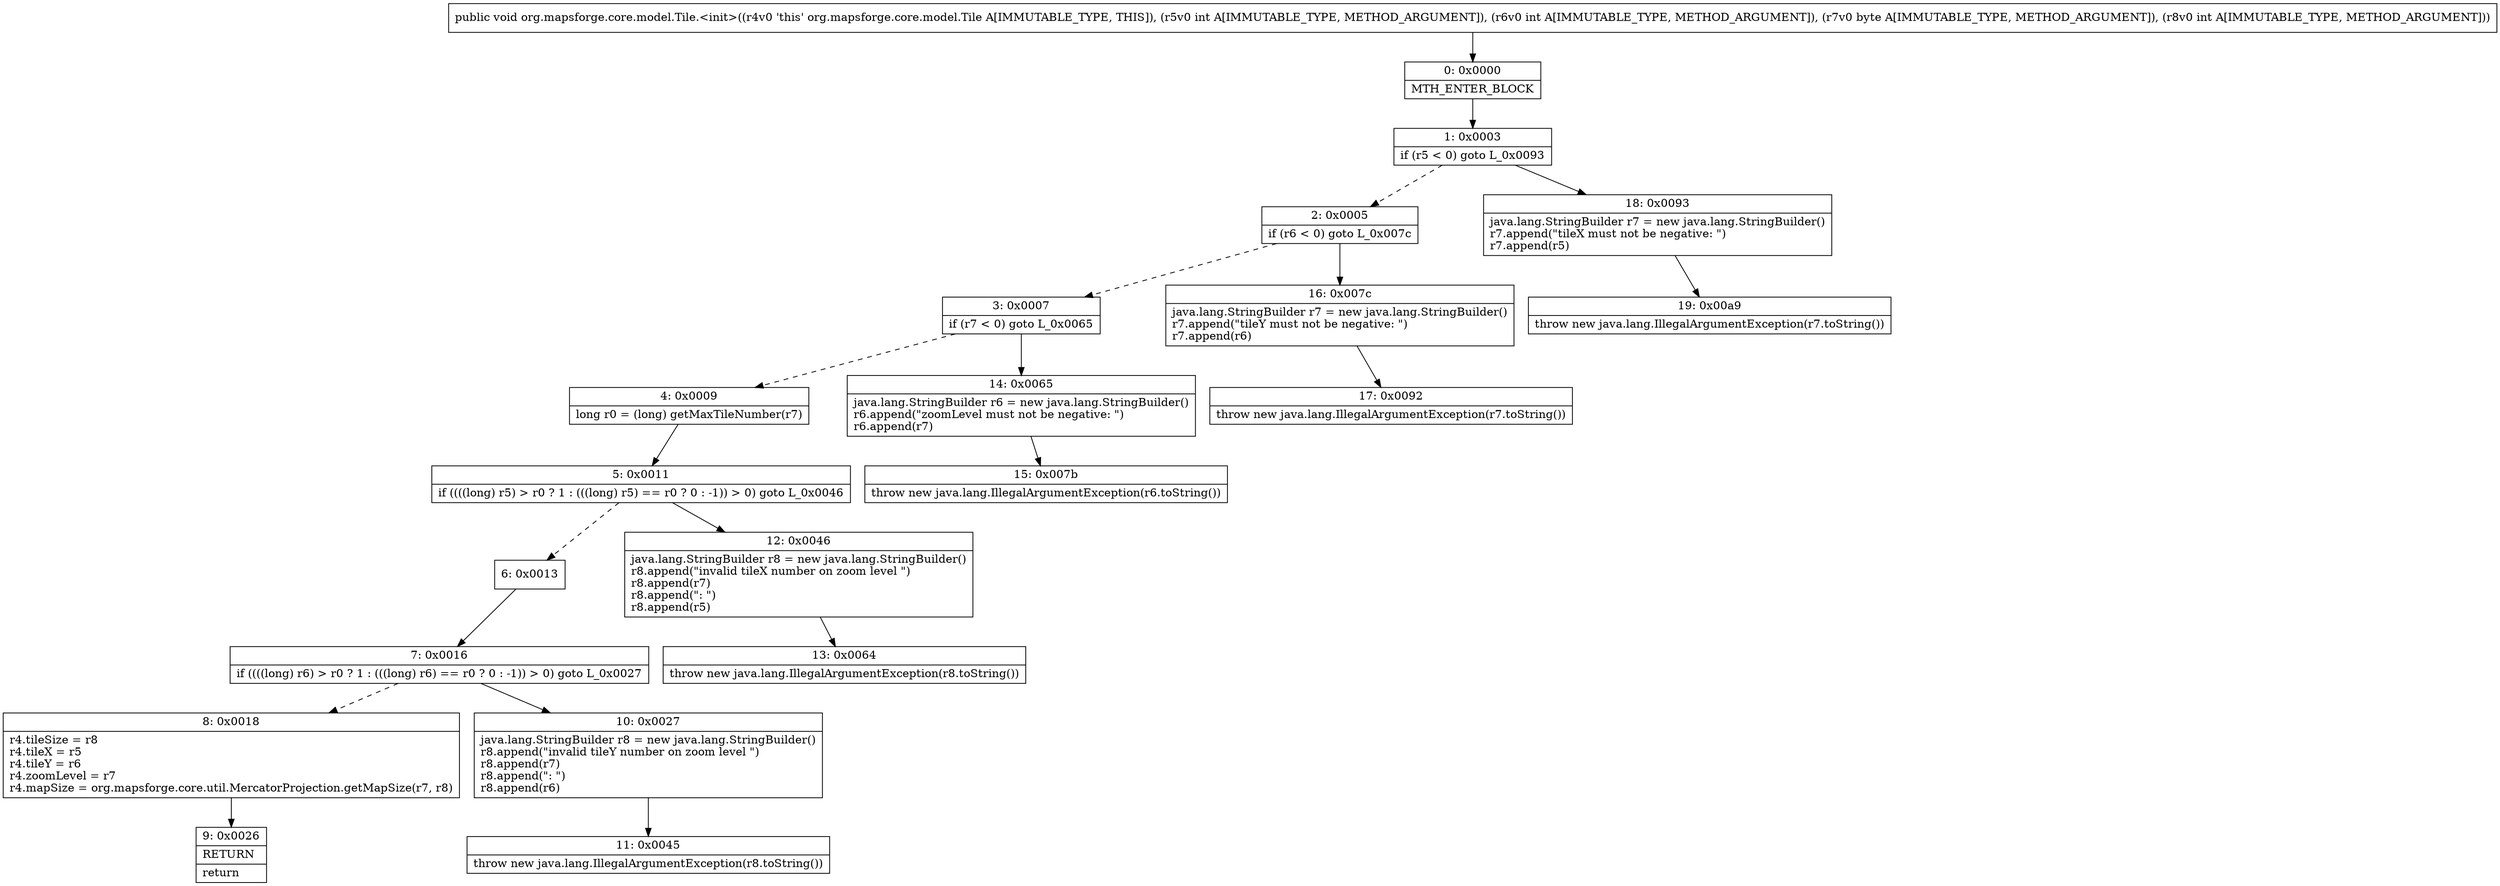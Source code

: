 digraph "CFG fororg.mapsforge.core.model.Tile.\<init\>(IIBI)V" {
Node_0 [shape=record,label="{0\:\ 0x0000|MTH_ENTER_BLOCK\l}"];
Node_1 [shape=record,label="{1\:\ 0x0003|if (r5 \< 0) goto L_0x0093\l}"];
Node_2 [shape=record,label="{2\:\ 0x0005|if (r6 \< 0) goto L_0x007c\l}"];
Node_3 [shape=record,label="{3\:\ 0x0007|if (r7 \< 0) goto L_0x0065\l}"];
Node_4 [shape=record,label="{4\:\ 0x0009|long r0 = (long) getMaxTileNumber(r7)\l}"];
Node_5 [shape=record,label="{5\:\ 0x0011|if ((((long) r5) \> r0 ? 1 : (((long) r5) == r0 ? 0 : \-1)) \> 0) goto L_0x0046\l}"];
Node_6 [shape=record,label="{6\:\ 0x0013}"];
Node_7 [shape=record,label="{7\:\ 0x0016|if ((((long) r6) \> r0 ? 1 : (((long) r6) == r0 ? 0 : \-1)) \> 0) goto L_0x0027\l}"];
Node_8 [shape=record,label="{8\:\ 0x0018|r4.tileSize = r8\lr4.tileX = r5\lr4.tileY = r6\lr4.zoomLevel = r7\lr4.mapSize = org.mapsforge.core.util.MercatorProjection.getMapSize(r7, r8)\l}"];
Node_9 [shape=record,label="{9\:\ 0x0026|RETURN\l|return\l}"];
Node_10 [shape=record,label="{10\:\ 0x0027|java.lang.StringBuilder r8 = new java.lang.StringBuilder()\lr8.append(\"invalid tileY number on zoom level \")\lr8.append(r7)\lr8.append(\": \")\lr8.append(r6)\l}"];
Node_11 [shape=record,label="{11\:\ 0x0045|throw new java.lang.IllegalArgumentException(r8.toString())\l}"];
Node_12 [shape=record,label="{12\:\ 0x0046|java.lang.StringBuilder r8 = new java.lang.StringBuilder()\lr8.append(\"invalid tileX number on zoom level \")\lr8.append(r7)\lr8.append(\": \")\lr8.append(r5)\l}"];
Node_13 [shape=record,label="{13\:\ 0x0064|throw new java.lang.IllegalArgumentException(r8.toString())\l}"];
Node_14 [shape=record,label="{14\:\ 0x0065|java.lang.StringBuilder r6 = new java.lang.StringBuilder()\lr6.append(\"zoomLevel must not be negative: \")\lr6.append(r7)\l}"];
Node_15 [shape=record,label="{15\:\ 0x007b|throw new java.lang.IllegalArgumentException(r6.toString())\l}"];
Node_16 [shape=record,label="{16\:\ 0x007c|java.lang.StringBuilder r7 = new java.lang.StringBuilder()\lr7.append(\"tileY must not be negative: \")\lr7.append(r6)\l}"];
Node_17 [shape=record,label="{17\:\ 0x0092|throw new java.lang.IllegalArgumentException(r7.toString())\l}"];
Node_18 [shape=record,label="{18\:\ 0x0093|java.lang.StringBuilder r7 = new java.lang.StringBuilder()\lr7.append(\"tileX must not be negative: \")\lr7.append(r5)\l}"];
Node_19 [shape=record,label="{19\:\ 0x00a9|throw new java.lang.IllegalArgumentException(r7.toString())\l}"];
MethodNode[shape=record,label="{public void org.mapsforge.core.model.Tile.\<init\>((r4v0 'this' org.mapsforge.core.model.Tile A[IMMUTABLE_TYPE, THIS]), (r5v0 int A[IMMUTABLE_TYPE, METHOD_ARGUMENT]), (r6v0 int A[IMMUTABLE_TYPE, METHOD_ARGUMENT]), (r7v0 byte A[IMMUTABLE_TYPE, METHOD_ARGUMENT]), (r8v0 int A[IMMUTABLE_TYPE, METHOD_ARGUMENT])) }"];
MethodNode -> Node_0;
Node_0 -> Node_1;
Node_1 -> Node_2[style=dashed];
Node_1 -> Node_18;
Node_2 -> Node_3[style=dashed];
Node_2 -> Node_16;
Node_3 -> Node_4[style=dashed];
Node_3 -> Node_14;
Node_4 -> Node_5;
Node_5 -> Node_6[style=dashed];
Node_5 -> Node_12;
Node_6 -> Node_7;
Node_7 -> Node_8[style=dashed];
Node_7 -> Node_10;
Node_8 -> Node_9;
Node_10 -> Node_11;
Node_12 -> Node_13;
Node_14 -> Node_15;
Node_16 -> Node_17;
Node_18 -> Node_19;
}

